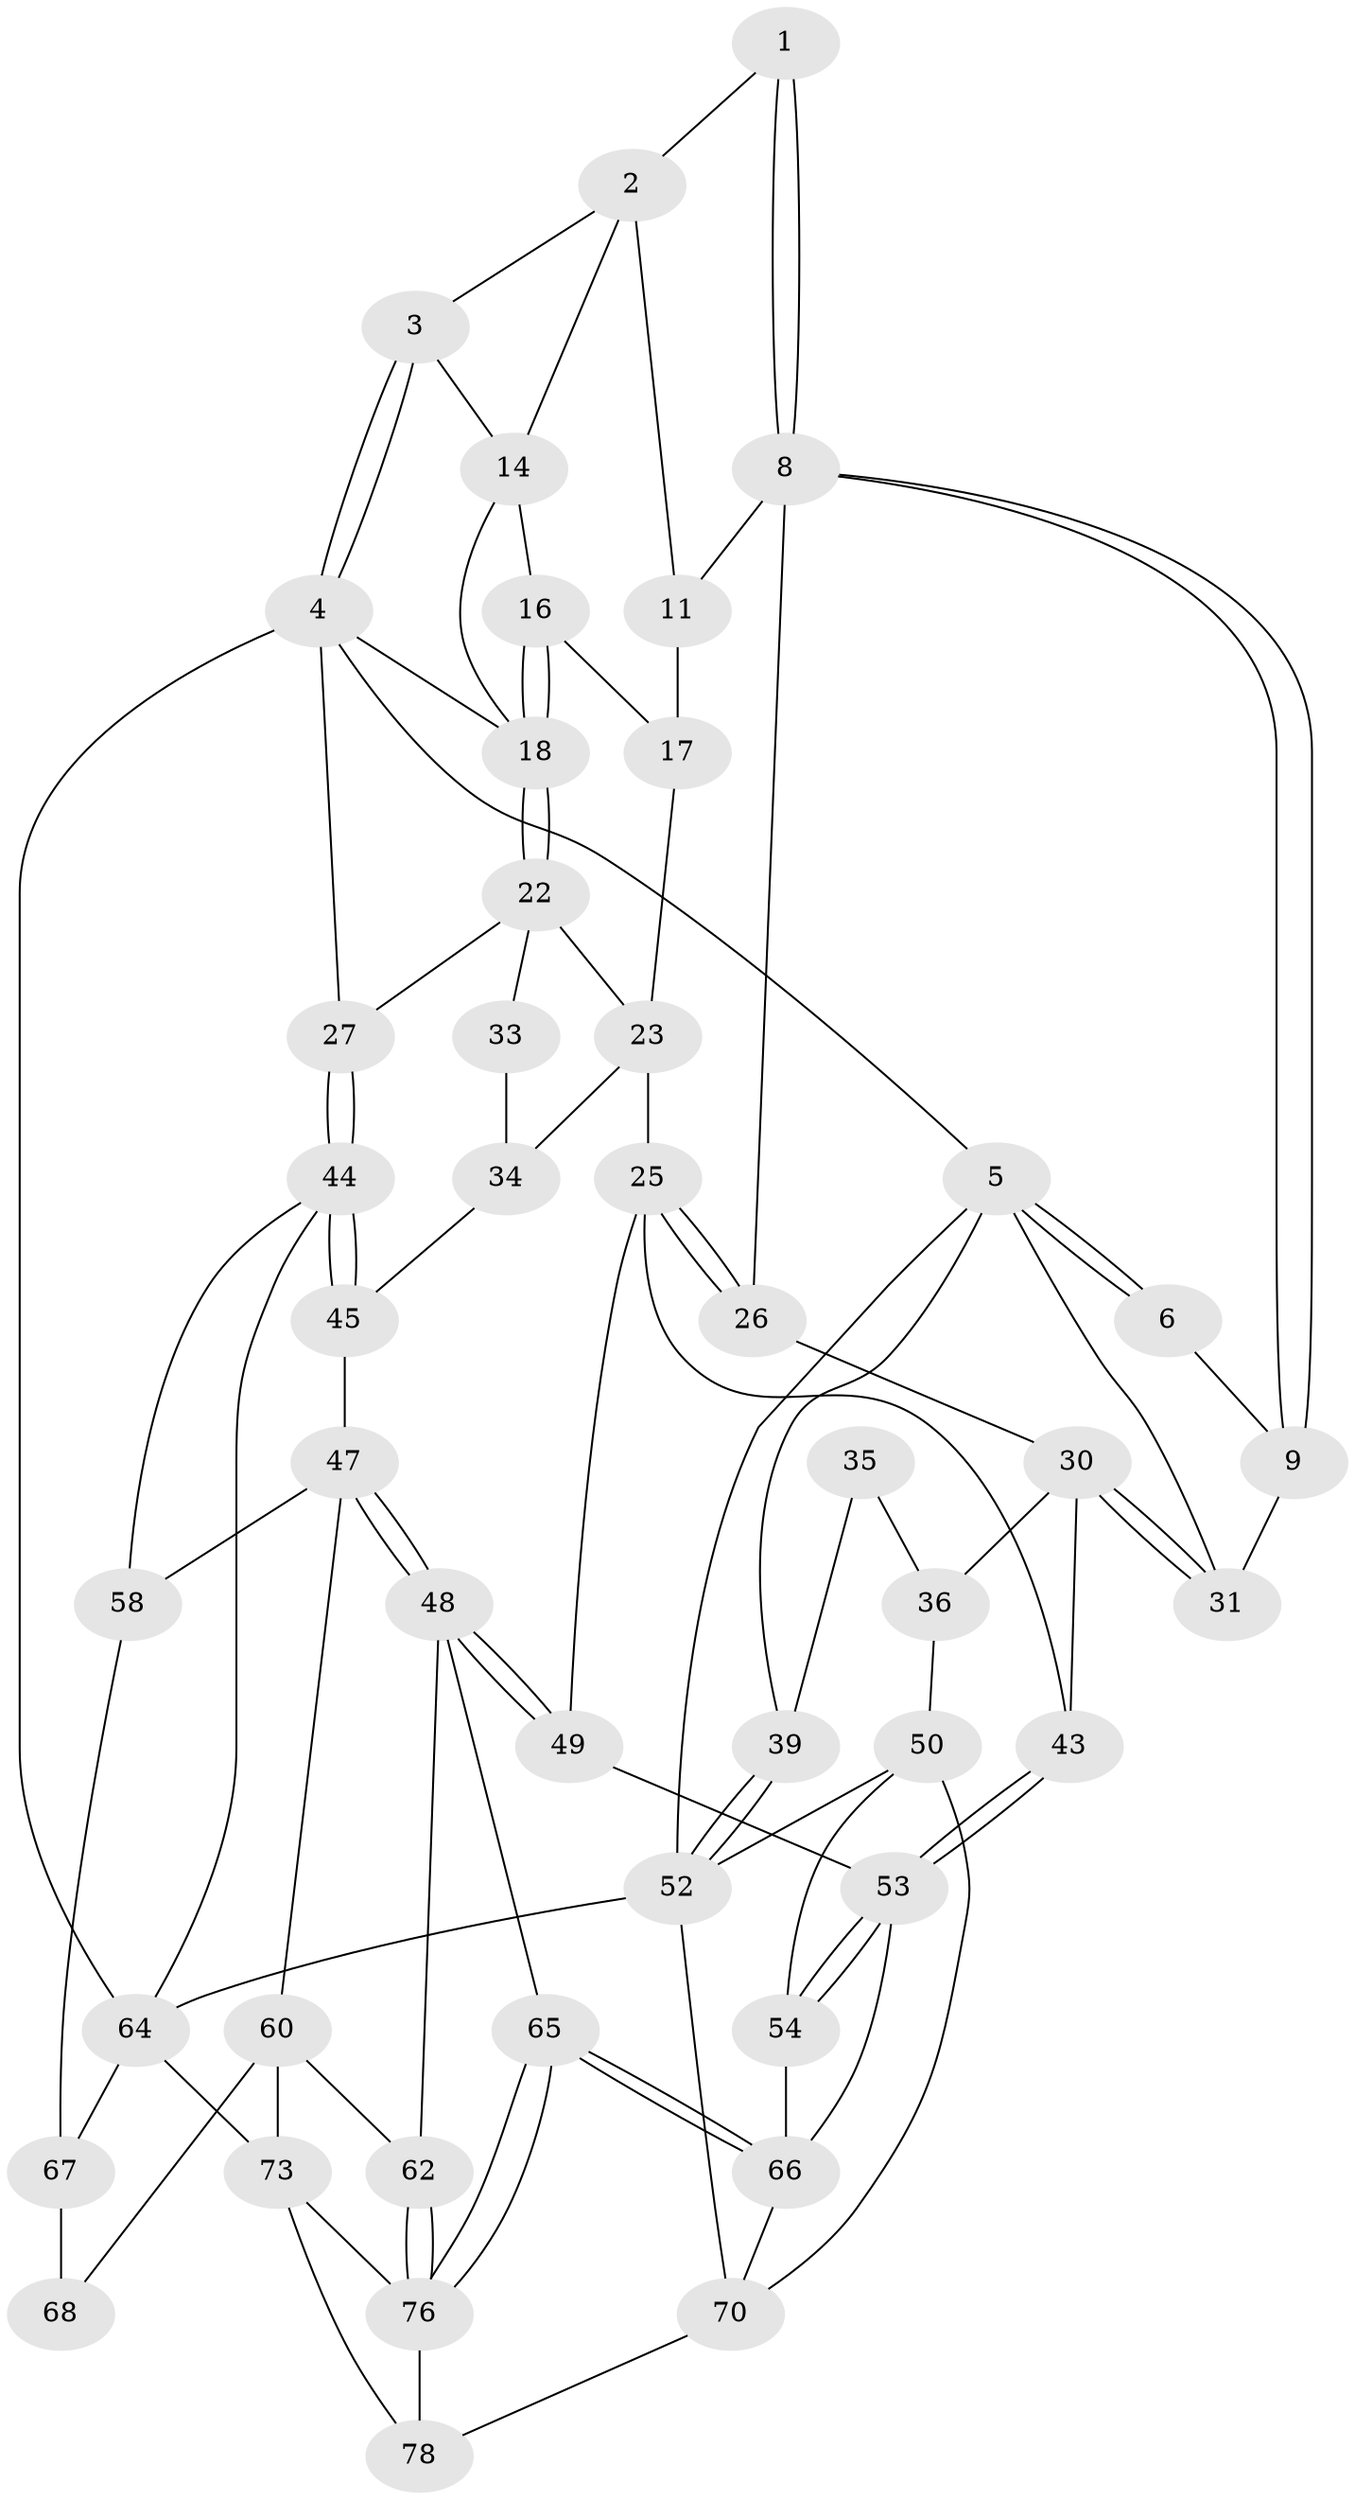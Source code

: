 // original degree distribution, {3: 0.038461538461538464, 4: 0.24358974358974358, 6: 0.24358974358974358, 5: 0.47435897435897434}
// Generated by graph-tools (version 1.1) at 2025/42/03/06/25 10:42:34]
// undirected, 47 vertices, 99 edges
graph export_dot {
graph [start="1"]
  node [color=gray90,style=filled];
  1 [pos="+0.408648967472136+0"];
  2 [pos="+0.6303559111042897+0",super="+10"];
  3 [pos="+0.875274152327606+0"];
  4 [pos="+1+0",super="+20"];
  5 [pos="+0+0",super="+40"];
  6 [pos="+0+0",super="+7"];
  8 [pos="+0.3769560246914204+0.2257858490875709",super="+13"];
  9 [pos="+0.21215474284028507+0.21484693255222712",super="+29"];
  11 [pos="+0.5827560829903348+0.12110266144484626",super="+12"];
  14 [pos="+0.8717065727850001+0.12657989246499884",super="+15"];
  16 [pos="+0.7280592864528159+0.15176054662486946"];
  17 [pos="+0.6969249100082039+0.17991897661819797",super="+21"];
  18 [pos="+0.8655681046570826+0.22068277310787449",super="+19"];
  22 [pos="+0.8639680365920223+0.2753148709206752",super="+28"];
  23 [pos="+0.732636475768677+0.32302352517780314",super="+24"];
  25 [pos="+0.5851359070208607+0.4835729811311728",super="+42"];
  26 [pos="+0.4462253406090003+0.34803841543757574"];
  27 [pos="+1+0.48868701011418986"];
  30 [pos="+0.30136613131177764+0.4662322503547278",super="+37"];
  31 [pos="+0.17795436217496854+0.4304221760125294",super="+32"];
  33 [pos="+0.9689909712243531+0.42898720242722677"];
  34 [pos="+0.6808582417030318+0.49976623597500425",super="+46"];
  35 [pos="+0.1798100402248662+0.5053541087110164",super="+38"];
  36 [pos="+0.1916185985115054+0.5360682733295365",super="+41"];
  39 [pos="+0+0.38931781424680645"];
  43 [pos="+0.30745924180374196+0.6196071575796063"];
  44 [pos="+1+0.5643241186283644",super="+57"];
  45 [pos="+0.7885111818046115+0.6221771171402896"];
  47 [pos="+0.7854719908330345+0.6649989550335635",super="+59"];
  48 [pos="+0.6330083798722419+0.753974658911344",super="+63"];
  49 [pos="+0.5591279148404625+0.690267540269562"];
  50 [pos="+0.19311273333481335+0.6819159456250812",super="+51"];
  52 [pos="+0+0.6901010766556736",super="+55"];
  53 [pos="+0.2673882962319298+0.7057851434441679",super="+56"];
  54 [pos="+0.26542268344530884+0.7074105464747233"];
  58 [pos="+0.9893689905827527+0.7325803125704591"];
  60 [pos="+0.7916630588237606+0.8448889569783524",super="+61"];
  62 [pos="+0.7228507960896563+0.8887988972401613"];
  64 [pos="+1+1",super="+71"];
  65 [pos="+0.4596006809263433+0.9459013330985662"];
  66 [pos="+0.4487464592624977+0.9249359013689794",super="+69"];
  67 [pos="+0.9382640086421281+0.8020013302071992",super="+72"];
  68 [pos="+0.8128121528425918+0.8441911041273562"];
  70 [pos="+0.16954501681839432+0.9229302298331991",super="+75"];
  73 [pos="+0.8735089537518352+1",super="+74"];
  76 [pos="+0.4662210871607359+0.9709842355600462",super="+77"];
  78 [pos="+0.42501312702044436+1"];
  1 -- 2;
  1 -- 8;
  1 -- 8;
  2 -- 3;
  2 -- 11;
  2 -- 14;
  3 -- 4;
  3 -- 4;
  3 -- 14;
  4 -- 5;
  4 -- 64;
  4 -- 18;
  4 -- 27;
  5 -- 6;
  5 -- 6;
  5 -- 52;
  5 -- 39;
  5 -- 31;
  6 -- 9 [weight=2];
  8 -- 9;
  8 -- 9;
  8 -- 26;
  8 -- 11;
  9 -- 31;
  11 -- 17 [weight=2];
  14 -- 18;
  14 -- 16;
  16 -- 17;
  16 -- 18;
  16 -- 18;
  17 -- 23;
  18 -- 22;
  18 -- 22;
  22 -- 23;
  22 -- 33;
  22 -- 27;
  23 -- 25;
  23 -- 34;
  25 -- 26;
  25 -- 26;
  25 -- 43;
  25 -- 49;
  26 -- 30;
  27 -- 44;
  27 -- 44;
  30 -- 31;
  30 -- 31;
  30 -- 43;
  30 -- 36;
  33 -- 34 [weight=2];
  34 -- 45;
  35 -- 36 [weight=2];
  35 -- 39;
  36 -- 50;
  39 -- 52;
  39 -- 52;
  43 -- 53;
  43 -- 53;
  44 -- 45;
  44 -- 45;
  44 -- 64;
  44 -- 58;
  45 -- 47;
  47 -- 48;
  47 -- 48;
  47 -- 58;
  47 -- 60;
  48 -- 49;
  48 -- 49;
  48 -- 65;
  48 -- 62;
  49 -- 53;
  50 -- 54;
  50 -- 52;
  50 -- 70;
  52 -- 64;
  52 -- 70;
  53 -- 54;
  53 -- 54;
  53 -- 66;
  54 -- 66;
  58 -- 67;
  60 -- 68;
  60 -- 73;
  60 -- 62;
  62 -- 76;
  62 -- 76;
  64 -- 73;
  64 -- 67;
  65 -- 66;
  65 -- 66;
  65 -- 76;
  65 -- 76;
  66 -- 70;
  67 -- 68 [weight=2];
  70 -- 78;
  73 -- 78;
  73 -- 76;
  76 -- 78;
}
